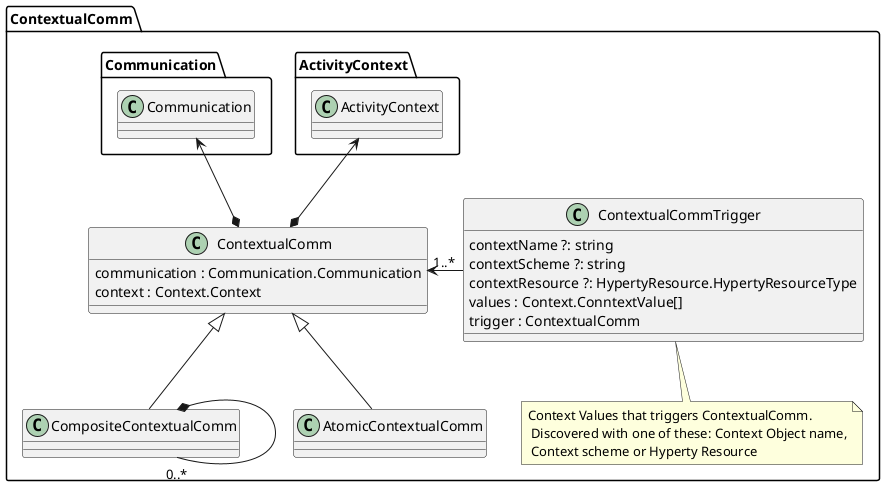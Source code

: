 @startuml "contextual-communication-design.png"

Package ContextualComm {

	class ContextualComm {
	communication : Communication.Communication
	context : Context.Context
	}

	class ContextualCommTrigger {
	contextName ?: string
	contextScheme ?: string
	contextResource ?: HypertyResource.HypertyResourceType
	values : Context.ConntextValue[]
	trigger : ContextualComm
	}

	note bottom : Context Values that triggers ContextualComm.\n Discovered with one of these: Context Object name,\n Context scheme or Hyperty Resource

	class CompositeContextualComm {
	}

	class AtomicContextualComm {
	}

	class CompositeContextualComm {
	}

 ContextualComm <-right- "1..*" ContextualCommTrigger

	CompositeContextualComm *-"0..*" CompositeContextualComm

	ContextualComm *-up-> ActivityContext.ActivityContext

	ContextualComm *-up-> Communication.Communication

	CompositeContextualComm -up-|> ContextualComm

	AtomicContextualComm -up-|> ContextualComm
}

@enduml

